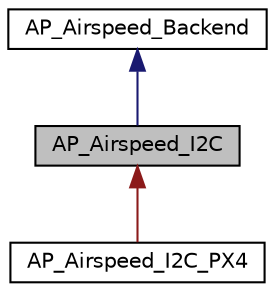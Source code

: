 digraph "AP_Airspeed_I2C"
{
 // INTERACTIVE_SVG=YES
  edge [fontname="Helvetica",fontsize="10",labelfontname="Helvetica",labelfontsize="10"];
  node [fontname="Helvetica",fontsize="10",shape=record];
  Node1 [label="AP_Airspeed_I2C",height=0.2,width=0.4,color="black", fillcolor="grey75", style="filled" fontcolor="black"];
  Node2 -> Node1 [dir="back",color="midnightblue",fontsize="10",style="solid",fontname="Helvetica"];
  Node2 [label="AP_Airspeed_Backend",height=0.2,width=0.4,color="black", fillcolor="white", style="filled",URL="$classAP__Airspeed__Backend.html",tooltip="-*- tab-width: 4; Mode: C++; c-basic-offset: 4; indent-tabs-mode: nil -*- "];
  Node1 -> Node3 [dir="back",color="firebrick4",fontsize="10",style="solid",fontname="Helvetica"];
  Node3 [label="AP_Airspeed_I2C_PX4",height=0.2,width=0.4,color="black", fillcolor="white", style="filled",URL="$classAP__Airspeed__I2C__PX4.html",tooltip="-*- tab-width: 4; Mode: C++; c-basic-offset: 4; indent-tabs-mode: nil -*- "];
}
